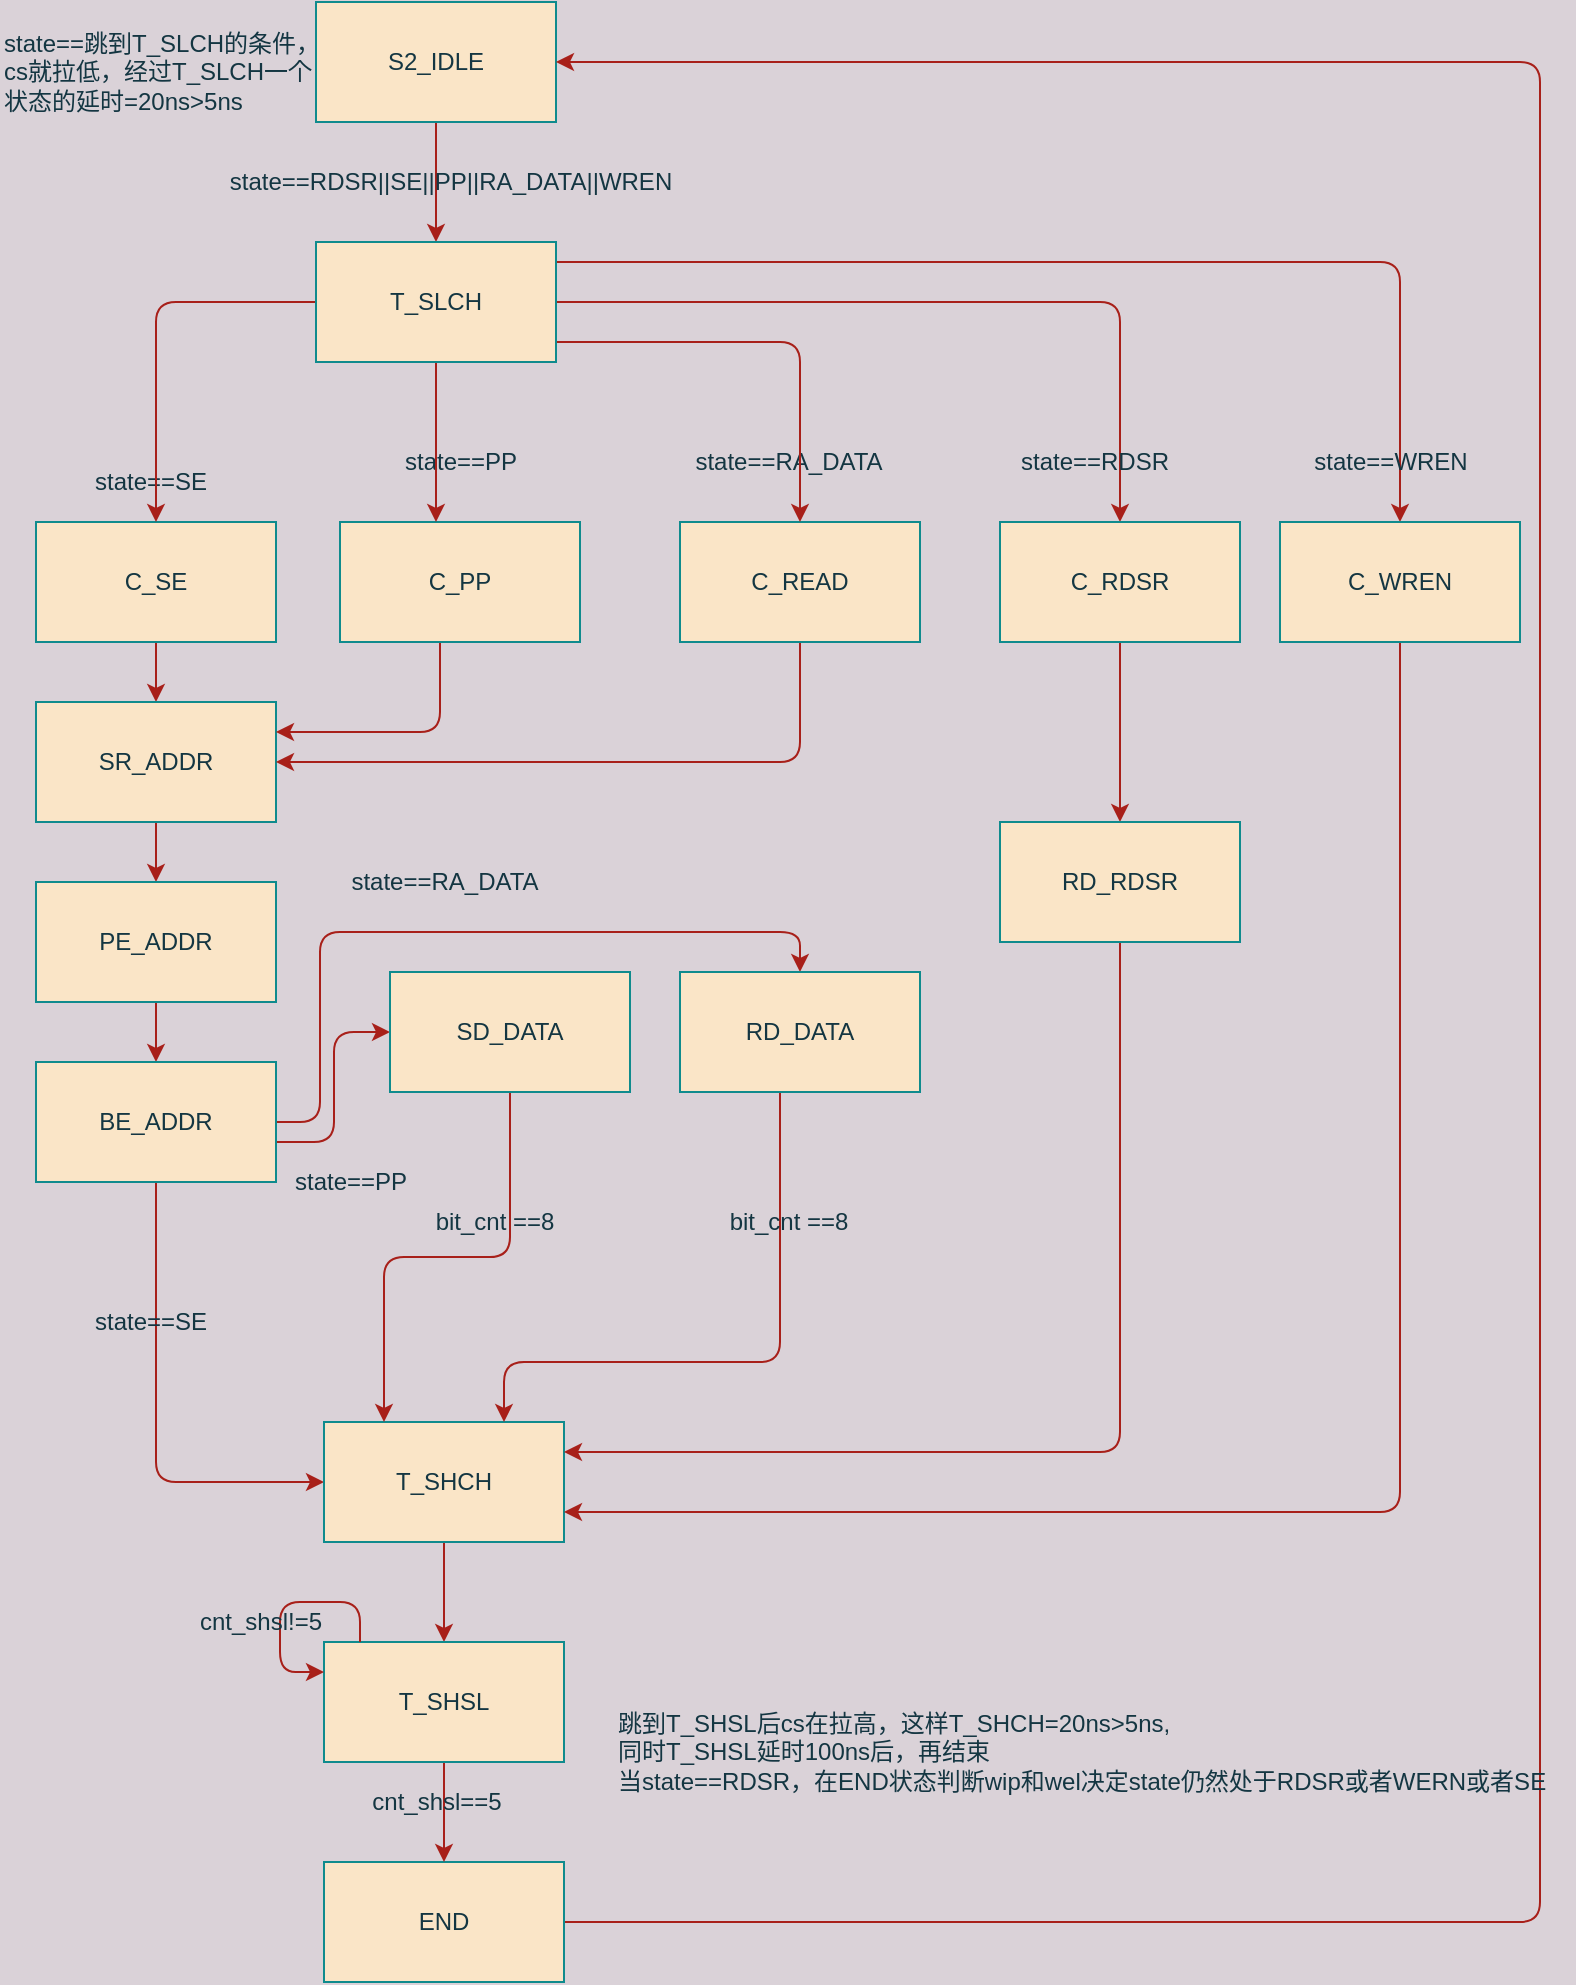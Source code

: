 <mxfile version="14.2.9" type="github">
  <diagram id="y9PfuHGtkb0Xi2rJtWgL" name="Page-1">
    <mxGraphModel dx="1350" dy="804" grid="1" gridSize="10" guides="1" tooltips="1" connect="1" arrows="1" fold="1" page="1" pageScale="1" pageWidth="827" pageHeight="1169" background="#DAD2D8" math="0" shadow="0">
      <root>
        <mxCell id="0" />
        <mxCell id="1" parent="0" />
        <mxCell id="nN14oj0gZmcJKw9xQ7Gt-3" style="edgeStyle=orthogonalEdgeStyle;curved=0;rounded=1;sketch=0;orthogonalLoop=1;jettySize=auto;html=1;entryX=0.5;entryY=0;entryDx=0;entryDy=0;strokeColor=#A8201A;fillColor=#FAE5C7;fontColor=#143642;labelBackgroundColor=#DAD2D8;" parent="1" source="mpRg7uGL-hKuVafOZky2-3" target="nN14oj0gZmcJKw9xQ7Gt-2" edge="1">
          <mxGeometry relative="1" as="geometry" />
        </mxCell>
        <mxCell id="mpRg7uGL-hKuVafOZky2-3" value="&lt;div&gt;S2_IDLE&lt;/div&gt;" style="whiteSpace=wrap;html=1;rounded=0;sketch=0;strokeColor=#0F8B8D;fillColor=#FAE5C7;fontColor=#143642;" parent="1" vertex="1">
          <mxGeometry x="178" y="40" width="120" height="60" as="geometry" />
        </mxCell>
        <mxCell id="mpRg7uGL-hKuVafOZky2-7" style="edgeStyle=orthogonalEdgeStyle;curved=0;rounded=1;sketch=0;orthogonalLoop=1;jettySize=auto;html=1;entryX=0.5;entryY=0;entryDx=0;entryDy=0;strokeColor=#A8201A;fillColor=#FAE5C7;fontColor=#143642;labelBackgroundColor=#DAD2D8;" parent="1" source="mpRg7uGL-hKuVafOZky2-4" target="mpRg7uGL-hKuVafOZky2-5" edge="1">
          <mxGeometry relative="1" as="geometry" />
        </mxCell>
        <mxCell id="mpRg7uGL-hKuVafOZky2-4" value="C_SE" style="whiteSpace=wrap;html=1;rounded=0;sketch=0;strokeColor=#0F8B8D;fillColor=#FAE5C7;fontColor=#143642;" parent="1" vertex="1">
          <mxGeometry x="38" y="300" width="120" height="60" as="geometry" />
        </mxCell>
        <mxCell id="mpRg7uGL-hKuVafOZky2-9" style="edgeStyle=orthogonalEdgeStyle;curved=0;rounded=1;sketch=0;orthogonalLoop=1;jettySize=auto;html=1;entryX=0.5;entryY=0;entryDx=0;entryDy=0;strokeColor=#A8201A;fillColor=#FAE5C7;fontColor=#143642;labelBackgroundColor=#DAD2D8;" parent="1" source="mpRg7uGL-hKuVafOZky2-5" target="mpRg7uGL-hKuVafOZky2-8" edge="1">
          <mxGeometry relative="1" as="geometry" />
        </mxCell>
        <mxCell id="mpRg7uGL-hKuVafOZky2-5" value="SR_ADDR" style="whiteSpace=wrap;html=1;rounded=0;sketch=0;strokeColor=#0F8B8D;fillColor=#FAE5C7;fontColor=#143642;" parent="1" vertex="1">
          <mxGeometry x="38" y="390" width="120" height="60" as="geometry" />
        </mxCell>
        <mxCell id="mpRg7uGL-hKuVafOZky2-11" style="edgeStyle=orthogonalEdgeStyle;curved=0;rounded=1;sketch=0;orthogonalLoop=1;jettySize=auto;html=1;strokeColor=#A8201A;fillColor=#FAE5C7;fontColor=#143642;labelBackgroundColor=#DAD2D8;" parent="1" source="mpRg7uGL-hKuVafOZky2-8" target="mpRg7uGL-hKuVafOZky2-10" edge="1">
          <mxGeometry relative="1" as="geometry" />
        </mxCell>
        <mxCell id="mpRg7uGL-hKuVafOZky2-8" value="PE_ADDR" style="whiteSpace=wrap;html=1;rounded=0;sketch=0;strokeColor=#0F8B8D;fillColor=#FAE5C7;fontColor=#143642;" parent="1" vertex="1">
          <mxGeometry x="38" y="480" width="120" height="60" as="geometry" />
        </mxCell>
        <mxCell id="QHvNHM5LutkKZke6r-BI-2" style="edgeStyle=orthogonalEdgeStyle;curved=0;rounded=1;sketch=0;orthogonalLoop=1;jettySize=auto;html=1;entryX=0;entryY=0.5;entryDx=0;entryDy=0;strokeColor=#A8201A;fillColor=#FAE5C7;fontColor=#143642;labelBackgroundColor=#DAD2D8;" parent="1" source="mpRg7uGL-hKuVafOZky2-10" target="mpRg7uGL-hKuVafOZky2-16" edge="1">
          <mxGeometry relative="1" as="geometry">
            <Array as="points">
              <mxPoint x="98" y="780" />
            </Array>
          </mxGeometry>
        </mxCell>
        <mxCell id="imQeJ4v81Es_b5_ZdpWT-19" style="edgeStyle=orthogonalEdgeStyle;curved=0;rounded=1;sketch=0;orthogonalLoop=1;jettySize=auto;html=1;entryX=0;entryY=0.5;entryDx=0;entryDy=0;strokeColor=#A8201A;fillColor=#FAE5C7;fontColor=#143642;" parent="1" source="mpRg7uGL-hKuVafOZky2-10" target="mpRg7uGL-hKuVafOZky2-25" edge="1">
          <mxGeometry relative="1" as="geometry">
            <Array as="points">
              <mxPoint x="187" y="610" />
              <mxPoint x="187" y="555" />
            </Array>
          </mxGeometry>
        </mxCell>
        <mxCell id="imQeJ4v81Es_b5_ZdpWT-20" style="edgeStyle=orthogonalEdgeStyle;curved=0;rounded=1;sketch=0;orthogonalLoop=1;jettySize=auto;html=1;entryX=0.5;entryY=0;entryDx=0;entryDy=0;strokeColor=#A8201A;fillColor=#FAE5C7;fontColor=#143642;" parent="1" source="mpRg7uGL-hKuVafOZky2-10" target="4_lUSXkcKFkcI5uqRMfD-7" edge="1">
          <mxGeometry relative="1" as="geometry">
            <Array as="points">
              <mxPoint x="180" y="600" />
              <mxPoint x="180" y="505" />
              <mxPoint x="420" y="505" />
            </Array>
          </mxGeometry>
        </mxCell>
        <mxCell id="mpRg7uGL-hKuVafOZky2-10" value="BE_ADDR" style="whiteSpace=wrap;html=1;rounded=0;sketch=0;strokeColor=#0F8B8D;fillColor=#FAE5C7;fontColor=#143642;" parent="1" vertex="1">
          <mxGeometry x="38" y="570" width="120" height="60" as="geometry" />
        </mxCell>
        <mxCell id="nN14oj0gZmcJKw9xQ7Gt-16" style="edgeStyle=orthogonalEdgeStyle;curved=0;rounded=1;sketch=0;orthogonalLoop=1;jettySize=auto;html=1;entryX=0.5;entryY=0;entryDx=0;entryDy=0;strokeColor=#A8201A;fillColor=#FAE5C7;fontColor=#143642;labelBackgroundColor=#DAD2D8;" parent="1" source="mpRg7uGL-hKuVafOZky2-16" target="nN14oj0gZmcJKw9xQ7Gt-15" edge="1">
          <mxGeometry relative="1" as="geometry" />
        </mxCell>
        <mxCell id="mpRg7uGL-hKuVafOZky2-16" value="T_SHCH" style="whiteSpace=wrap;html=1;rounded=0;sketch=0;strokeColor=#0F8B8D;fillColor=#FAE5C7;fontColor=#143642;" parent="1" vertex="1">
          <mxGeometry x="182" y="750" width="120" height="60" as="geometry" />
        </mxCell>
        <mxCell id="mpRg7uGL-hKuVafOZky2-17" value="state==SE" style="text;html=1;align=center;verticalAlign=middle;resizable=0;points=[];autosize=1;fontColor=#143642;" parent="1" vertex="1">
          <mxGeometry x="60" y="270" width="70" height="20" as="geometry" />
        </mxCell>
        <mxCell id="imQeJ4v81Es_b5_ZdpWT-12" style="edgeStyle=orthogonalEdgeStyle;curved=0;rounded=1;sketch=0;orthogonalLoop=1;jettySize=auto;html=1;entryX=1;entryY=0.25;entryDx=0;entryDy=0;strokeColor=#A8201A;fillColor=#FAE5C7;fontColor=#143642;" parent="1" source="mpRg7uGL-hKuVafOZky2-19" target="mpRg7uGL-hKuVafOZky2-5" edge="1">
          <mxGeometry relative="1" as="geometry">
            <Array as="points">
              <mxPoint x="240" y="405" />
            </Array>
          </mxGeometry>
        </mxCell>
        <mxCell id="mpRg7uGL-hKuVafOZky2-19" value="C_PP" style="whiteSpace=wrap;html=1;rounded=0;sketch=0;strokeColor=#0F8B8D;fillColor=#FAE5C7;fontColor=#143642;" parent="1" vertex="1">
          <mxGeometry x="190" y="300" width="120" height="60" as="geometry" />
        </mxCell>
        <mxCell id="mpRg7uGL-hKuVafOZky2-22" value="state==PP" style="text;html=1;align=center;verticalAlign=middle;resizable=0;points=[];autosize=1;fontColor=#143642;" parent="1" vertex="1">
          <mxGeometry x="215" y="260" width="70" height="20" as="geometry" />
        </mxCell>
        <mxCell id="imQeJ4v81Es_b5_ZdpWT-21" style="edgeStyle=orthogonalEdgeStyle;curved=0;rounded=1;sketch=0;orthogonalLoop=1;jettySize=auto;html=1;entryX=0.25;entryY=0;entryDx=0;entryDy=0;strokeColor=#A8201A;fillColor=#FAE5C7;fontColor=#143642;" parent="1" source="mpRg7uGL-hKuVafOZky2-25" target="mpRg7uGL-hKuVafOZky2-16" edge="1">
          <mxGeometry relative="1" as="geometry" />
        </mxCell>
        <mxCell id="mpRg7uGL-hKuVafOZky2-25" value="SD_DATA" style="whiteSpace=wrap;html=1;rounded=0;sketch=0;strokeColor=#0F8B8D;fillColor=#FAE5C7;fontColor=#143642;" parent="1" vertex="1">
          <mxGeometry x="215" y="525" width="120" height="60" as="geometry" />
        </mxCell>
        <mxCell id="mpRg7uGL-hKuVafOZky2-27" value="state==PP" style="text;html=1;align=center;verticalAlign=middle;resizable=0;points=[];autosize=1;fontColor=#143642;" parent="1" vertex="1">
          <mxGeometry x="160" y="620" width="70" height="20" as="geometry" />
        </mxCell>
        <mxCell id="imQeJ4v81Es_b5_ZdpWT-13" style="edgeStyle=orthogonalEdgeStyle;curved=0;rounded=1;sketch=0;orthogonalLoop=1;jettySize=auto;html=1;entryX=1;entryY=0.5;entryDx=0;entryDy=0;strokeColor=#A8201A;fillColor=#FAE5C7;fontColor=#143642;" parent="1" source="4_lUSXkcKFkcI5uqRMfD-1" target="mpRg7uGL-hKuVafOZky2-5" edge="1">
          <mxGeometry relative="1" as="geometry">
            <Array as="points">
              <mxPoint x="420" y="420" />
            </Array>
          </mxGeometry>
        </mxCell>
        <mxCell id="4_lUSXkcKFkcI5uqRMfD-1" value="C_READ" style="whiteSpace=wrap;html=1;rounded=0;sketch=0;strokeColor=#0F8B8D;fillColor=#FAE5C7;fontColor=#143642;" parent="1" vertex="1">
          <mxGeometry x="360" y="300" width="120" height="60" as="geometry" />
        </mxCell>
        <mxCell id="4_lUSXkcKFkcI5uqRMfD-4" value="state==RA_DATA" style="text;html=1;align=center;verticalAlign=middle;resizable=0;points=[];autosize=1;fontColor=#143642;" parent="1" vertex="1">
          <mxGeometry x="358.5" y="260" width="110" height="20" as="geometry" />
        </mxCell>
        <mxCell id="imQeJ4v81Es_b5_ZdpWT-22" style="edgeStyle=orthogonalEdgeStyle;curved=0;rounded=1;sketch=0;orthogonalLoop=1;jettySize=auto;html=1;entryX=0.75;entryY=0;entryDx=0;entryDy=0;strokeColor=#A8201A;fillColor=#FAE5C7;fontColor=#143642;" parent="1" source="4_lUSXkcKFkcI5uqRMfD-7" target="mpRg7uGL-hKuVafOZky2-16" edge="1">
          <mxGeometry relative="1" as="geometry">
            <Array as="points">
              <mxPoint x="410" y="720" />
              <mxPoint x="272" y="720" />
            </Array>
          </mxGeometry>
        </mxCell>
        <mxCell id="4_lUSXkcKFkcI5uqRMfD-7" value="RD_DATA" style="whiteSpace=wrap;html=1;rounded=0;sketch=0;strokeColor=#0F8B8D;fillColor=#FAE5C7;fontColor=#143642;" parent="1" vertex="1">
          <mxGeometry x="360" y="525" width="120" height="60" as="geometry" />
        </mxCell>
        <mxCell id="4_lUSXkcKFkcI5uqRMfD-9" value="state==RA_DATA" style="text;html=1;align=center;verticalAlign=middle;resizable=0;points=[];autosize=1;fontColor=#143642;" parent="1" vertex="1">
          <mxGeometry x="187" y="470" width="110" height="20" as="geometry" />
        </mxCell>
        <mxCell id="QHvNHM5LutkKZke6r-BI-5" value="state==SE" style="text;html=1;align=center;verticalAlign=middle;resizable=0;points=[];autosize=1;fontColor=#143642;" parent="1" vertex="1">
          <mxGeometry x="60" y="690" width="70" height="20" as="geometry" />
        </mxCell>
        <mxCell id="nN14oj0gZmcJKw9xQ7Gt-5" style="edgeStyle=orthogonalEdgeStyle;curved=0;rounded=1;sketch=0;orthogonalLoop=1;jettySize=auto;html=1;entryX=0.5;entryY=0;entryDx=0;entryDy=0;strokeColor=#A8201A;fillColor=#FAE5C7;fontColor=#143642;labelBackgroundColor=#DAD2D8;" parent="1" source="nN14oj0gZmcJKw9xQ7Gt-2" target="mpRg7uGL-hKuVafOZky2-4" edge="1">
          <mxGeometry relative="1" as="geometry" />
        </mxCell>
        <mxCell id="imQeJ4v81Es_b5_ZdpWT-7" style="edgeStyle=orthogonalEdgeStyle;curved=0;rounded=1;sketch=0;orthogonalLoop=1;jettySize=auto;html=1;strokeColor=#A8201A;fillColor=#FAE5C7;fontColor=#143642;" parent="1" source="nN14oj0gZmcJKw9xQ7Gt-2" target="mpRg7uGL-hKuVafOZky2-19" edge="1">
          <mxGeometry relative="1" as="geometry">
            <Array as="points">
              <mxPoint x="238" y="280" />
              <mxPoint x="238" y="280" />
            </Array>
          </mxGeometry>
        </mxCell>
        <mxCell id="imQeJ4v81Es_b5_ZdpWT-8" style="edgeStyle=orthogonalEdgeStyle;curved=0;rounded=1;sketch=0;orthogonalLoop=1;jettySize=auto;html=1;strokeColor=#A8201A;fillColor=#FAE5C7;fontColor=#143642;" parent="1" source="nN14oj0gZmcJKw9xQ7Gt-2" target="4_lUSXkcKFkcI5uqRMfD-1" edge="1">
          <mxGeometry relative="1" as="geometry">
            <Array as="points">
              <mxPoint x="420" y="210" />
            </Array>
          </mxGeometry>
        </mxCell>
        <mxCell id="imQeJ4v81Es_b5_ZdpWT-9" style="edgeStyle=orthogonalEdgeStyle;curved=0;rounded=1;sketch=0;orthogonalLoop=1;jettySize=auto;html=1;strokeColor=#A8201A;fillColor=#FAE5C7;fontColor=#143642;" parent="1" source="nN14oj0gZmcJKw9xQ7Gt-2" target="nN14oj0gZmcJKw9xQ7Gt-8" edge="1">
          <mxGeometry relative="1" as="geometry" />
        </mxCell>
        <mxCell id="imQeJ4v81Es_b5_ZdpWT-11" style="edgeStyle=orthogonalEdgeStyle;curved=0;rounded=1;sketch=0;orthogonalLoop=1;jettySize=auto;html=1;entryX=0.5;entryY=0;entryDx=0;entryDy=0;strokeColor=#A8201A;fillColor=#FAE5C7;fontColor=#143642;" parent="1" source="nN14oj0gZmcJKw9xQ7Gt-2" target="imQeJ4v81Es_b5_ZdpWT-10" edge="1">
          <mxGeometry relative="1" as="geometry">
            <Array as="points">
              <mxPoint x="720" y="170" />
            </Array>
          </mxGeometry>
        </mxCell>
        <mxCell id="nN14oj0gZmcJKw9xQ7Gt-2" value="T_SLCH" style="whiteSpace=wrap;html=1;rounded=0;sketch=0;strokeColor=#0F8B8D;fillColor=#FAE5C7;fontColor=#143642;" parent="1" vertex="1">
          <mxGeometry x="178" y="160" width="120" height="60" as="geometry" />
        </mxCell>
        <mxCell id="nN14oj0gZmcJKw9xQ7Gt-4" value="state==RDSR||SE||PP||RA_DATA||WREN" style="text;html=1;align=center;verticalAlign=middle;resizable=0;points=[];autosize=1;fontColor=#143642;" parent="1" vertex="1">
          <mxGeometry x="130" y="120" width="230" height="20" as="geometry" />
        </mxCell>
        <mxCell id="imQeJ4v81Es_b5_ZdpWT-18" style="edgeStyle=orthogonalEdgeStyle;curved=0;rounded=1;sketch=0;orthogonalLoop=1;jettySize=auto;html=1;entryX=0.5;entryY=0;entryDx=0;entryDy=0;strokeColor=#A8201A;fillColor=#FAE5C7;fontColor=#143642;" parent="1" source="nN14oj0gZmcJKw9xQ7Gt-8" target="imQeJ4v81Es_b5_ZdpWT-1" edge="1">
          <mxGeometry relative="1" as="geometry" />
        </mxCell>
        <mxCell id="nN14oj0gZmcJKw9xQ7Gt-8" value="C_RDSR" style="whiteSpace=wrap;html=1;rounded=0;sketch=0;strokeColor=#0F8B8D;fillColor=#FAE5C7;fontColor=#143642;" parent="1" vertex="1">
          <mxGeometry x="520" y="300" width="120" height="60" as="geometry" />
        </mxCell>
        <mxCell id="nN14oj0gZmcJKw9xQ7Gt-10" value="state==RDSR" style="text;html=1;align=center;verticalAlign=middle;resizable=0;points=[];autosize=1;fontColor=#143642;" parent="1" vertex="1">
          <mxGeometry x="522" y="260" width="90" height="20" as="geometry" />
        </mxCell>
        <mxCell id="nN14oj0gZmcJKw9xQ7Gt-21" style="edgeStyle=orthogonalEdgeStyle;curved=0;rounded=1;sketch=0;orthogonalLoop=1;jettySize=auto;html=1;entryX=1;entryY=0.5;entryDx=0;entryDy=0;strokeColor=#A8201A;fillColor=#FAE5C7;fontColor=#143642;labelBackgroundColor=#DAD2D8;" parent="1" source="nN14oj0gZmcJKw9xQ7Gt-14" target="mpRg7uGL-hKuVafOZky2-3" edge="1">
          <mxGeometry relative="1" as="geometry">
            <Array as="points">
              <mxPoint x="790" y="1000" />
              <mxPoint x="790" y="70" />
            </Array>
          </mxGeometry>
        </mxCell>
        <mxCell id="nN14oj0gZmcJKw9xQ7Gt-14" value="END" style="whiteSpace=wrap;html=1;rounded=0;sketch=0;strokeColor=#0F8B8D;fillColor=#FAE5C7;fontColor=#143642;" parent="1" vertex="1">
          <mxGeometry x="182" y="970" width="120" height="60" as="geometry" />
        </mxCell>
        <mxCell id="nN14oj0gZmcJKw9xQ7Gt-18" style="edgeStyle=orthogonalEdgeStyle;curved=0;rounded=1;sketch=0;orthogonalLoop=1;jettySize=auto;html=1;entryX=0.5;entryY=0;entryDx=0;entryDy=0;strokeColor=#A8201A;fillColor=#FAE5C7;fontColor=#143642;labelBackgroundColor=#DAD2D8;" parent="1" source="nN14oj0gZmcJKw9xQ7Gt-15" target="nN14oj0gZmcJKw9xQ7Gt-14" edge="1">
          <mxGeometry relative="1" as="geometry" />
        </mxCell>
        <mxCell id="nN14oj0gZmcJKw9xQ7Gt-15" value="T_SHSL" style="whiteSpace=wrap;html=1;rounded=0;sketch=0;strokeColor=#0F8B8D;fillColor=#FAE5C7;fontColor=#143642;" parent="1" vertex="1">
          <mxGeometry x="182" y="860" width="120" height="60" as="geometry" />
        </mxCell>
        <mxCell id="nN14oj0gZmcJKw9xQ7Gt-19" value="bit_cnt ==8" style="text;html=1;align=center;verticalAlign=middle;resizable=0;points=[];autosize=1;fontColor=#143642;" parent="1" vertex="1">
          <mxGeometry x="232" y="640" width="70" height="20" as="geometry" />
        </mxCell>
        <mxCell id="nN14oj0gZmcJKw9xQ7Gt-20" value="bit_cnt ==8" style="text;html=1;align=center;verticalAlign=middle;resizable=0;points=[];autosize=1;fontColor=#143642;" parent="1" vertex="1">
          <mxGeometry x="379" y="640" width="70" height="20" as="geometry" />
        </mxCell>
        <mxCell id="nN14oj0gZmcJKw9xQ7Gt-22" value="&lt;div align=&quot;left&quot;&gt;state==跳到T_SLCH的条件，&lt;br&gt;&lt;/div&gt;&lt;div align=&quot;left&quot;&gt;cs就拉低，经过T_SLCH一个&lt;/div&gt;&lt;div align=&quot;left&quot;&gt;状态的延时=20ns&amp;gt;5ns&lt;br&gt;&lt;/div&gt;" style="text;html=1;align=left;verticalAlign=middle;resizable=0;points=[];autosize=1;fontColor=#143642;" parent="1" vertex="1">
          <mxGeometry x="20" y="50" width="170" height="50" as="geometry" />
        </mxCell>
        <mxCell id="nN14oj0gZmcJKw9xQ7Gt-23" value="&lt;div&gt;跳到T_SHSL后cs在拉高，这样T_SHCH=20ns&amp;gt;5ns,&lt;/div&gt;&lt;div&gt;同时T_SHSL延时100ns后，再结束&lt;/div&gt;&lt;div&gt;当state==RDSR，在END状态判断wip和wel决定state仍然处于RDSR或者WERN或者SE&lt;br&gt;&lt;/div&gt;" style="text;html=1;align=left;verticalAlign=middle;resizable=0;points=[];autosize=1;fontColor=#143642;" parent="1" vertex="1">
          <mxGeometry x="327" y="890" width="480" height="50" as="geometry" />
        </mxCell>
        <mxCell id="nN14oj0gZmcJKw9xQ7Gt-24" value="cnt_shsl==5" style="text;html=1;align=center;verticalAlign=middle;resizable=0;points=[];autosize=1;fontColor=#143642;" parent="1" vertex="1">
          <mxGeometry x="198" y="930" width="80" height="20" as="geometry" />
        </mxCell>
        <mxCell id="nN14oj0gZmcJKw9xQ7Gt-25" style="edgeStyle=orthogonalEdgeStyle;curved=0;rounded=1;sketch=0;orthogonalLoop=1;jettySize=auto;html=1;entryX=0;entryY=0.25;entryDx=0;entryDy=0;strokeColor=#A8201A;fillColor=#FAE5C7;fontColor=#143642;labelBackgroundColor=#DAD2D8;" parent="1" source="nN14oj0gZmcJKw9xQ7Gt-15" target="nN14oj0gZmcJKw9xQ7Gt-15" edge="1">
          <mxGeometry relative="1" as="geometry">
            <Array as="points">
              <mxPoint x="200" y="840" />
              <mxPoint x="160" y="840" />
              <mxPoint x="160" y="875" />
            </Array>
          </mxGeometry>
        </mxCell>
        <mxCell id="nN14oj0gZmcJKw9xQ7Gt-26" value="cnt_shsl!=5" style="text;html=1;align=center;verticalAlign=middle;resizable=0;points=[];autosize=1;fontColor=#143642;" parent="1" vertex="1">
          <mxGeometry x="110" y="840" width="80" height="20" as="geometry" />
        </mxCell>
        <mxCell id="imQeJ4v81Es_b5_ZdpWT-23" style="edgeStyle=orthogonalEdgeStyle;curved=0;rounded=1;sketch=0;orthogonalLoop=1;jettySize=auto;html=1;entryX=1;entryY=0.25;entryDx=0;entryDy=0;strokeColor=#A8201A;fillColor=#FAE5C7;fontColor=#143642;" parent="1" source="imQeJ4v81Es_b5_ZdpWT-1" target="mpRg7uGL-hKuVafOZky2-16" edge="1">
          <mxGeometry relative="1" as="geometry">
            <Array as="points">
              <mxPoint x="580" y="765" />
            </Array>
          </mxGeometry>
        </mxCell>
        <mxCell id="imQeJ4v81Es_b5_ZdpWT-1" value="RD_RDSR" style="whiteSpace=wrap;html=1;rounded=0;sketch=0;strokeColor=#0F8B8D;fillColor=#FAE5C7;fontColor=#143642;" parent="1" vertex="1">
          <mxGeometry x="520" y="450" width="120" height="60" as="geometry" />
        </mxCell>
        <mxCell id="imQeJ4v81Es_b5_ZdpWT-24" style="edgeStyle=orthogonalEdgeStyle;curved=0;rounded=1;sketch=0;orthogonalLoop=1;jettySize=auto;html=1;entryX=1;entryY=0.75;entryDx=0;entryDy=0;strokeColor=#A8201A;fillColor=#FAE5C7;fontColor=#143642;" parent="1" source="imQeJ4v81Es_b5_ZdpWT-10" target="mpRg7uGL-hKuVafOZky2-16" edge="1">
          <mxGeometry relative="1" as="geometry">
            <Array as="points">
              <mxPoint x="720" y="795" />
            </Array>
          </mxGeometry>
        </mxCell>
        <mxCell id="imQeJ4v81Es_b5_ZdpWT-10" value="C_WREN" style="whiteSpace=wrap;html=1;rounded=0;sketch=0;strokeColor=#0F8B8D;fillColor=#FAE5C7;fontColor=#143642;" parent="1" vertex="1">
          <mxGeometry x="660" y="300" width="120" height="60" as="geometry" />
        </mxCell>
        <mxCell id="imQeJ4v81Es_b5_ZdpWT-25" value="&lt;div&gt;state==WREN&lt;/div&gt;" style="text;html=1;align=center;verticalAlign=middle;resizable=0;points=[];autosize=1;fontColor=#143642;" parent="1" vertex="1">
          <mxGeometry x="670" y="260" width="90" height="20" as="geometry" />
        </mxCell>
      </root>
    </mxGraphModel>
  </diagram>
</mxfile>
